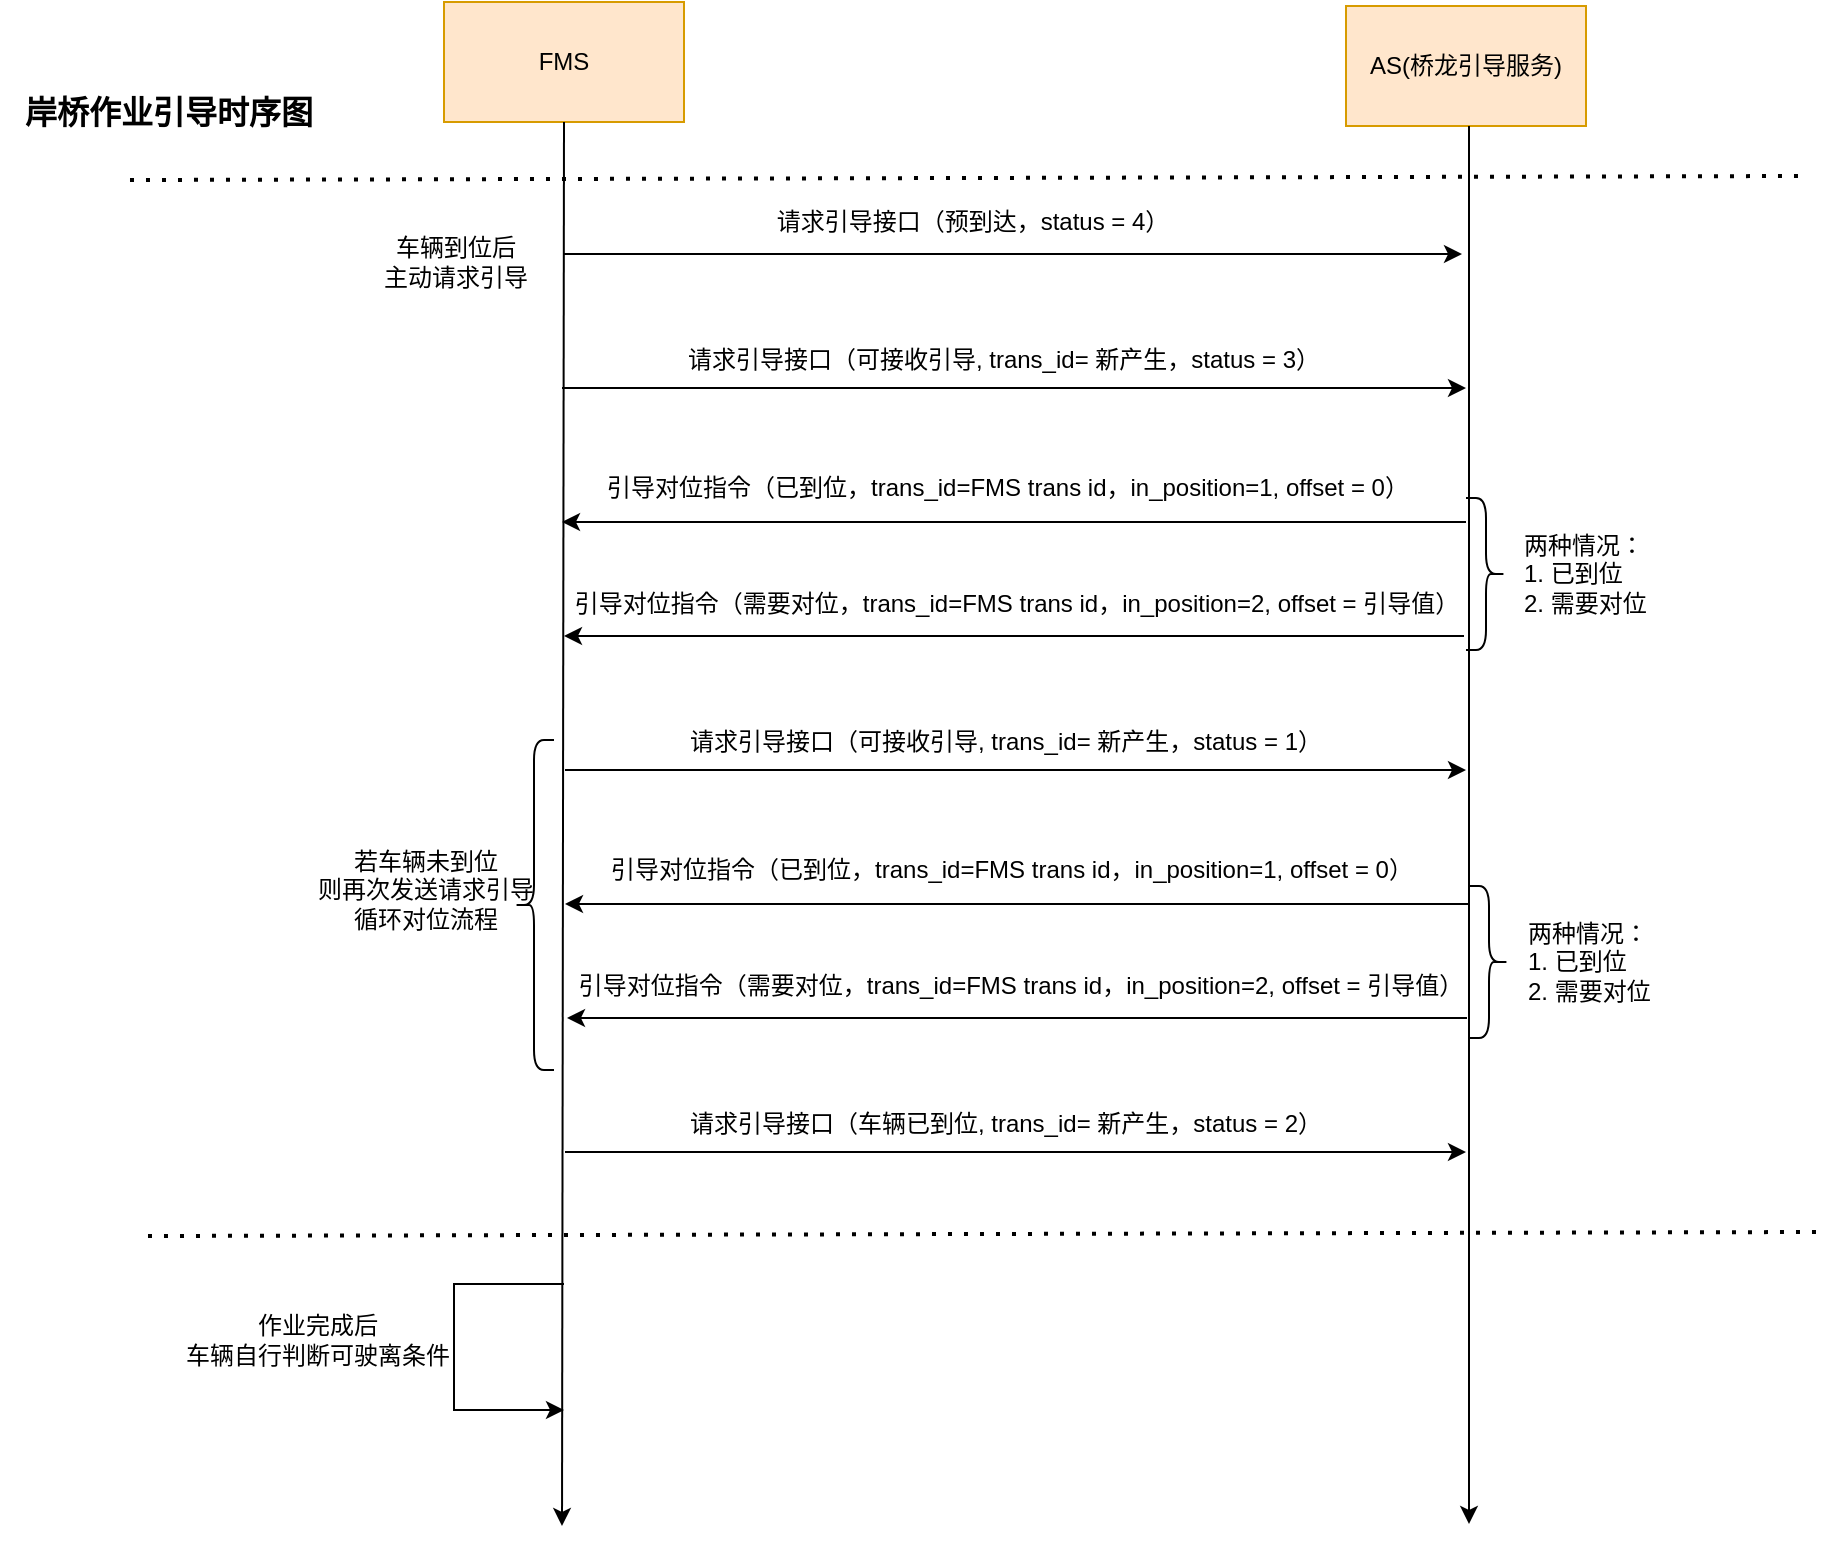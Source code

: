 <mxfile version="21.7.2" type="github">
  <diagram name="Page-1" id="0783ab3e-0a74-02c8-0abd-f7b4e66b4bec">
    <mxGraphModel dx="1834" dy="790" grid="0" gridSize="10" guides="1" tooltips="1" connect="1" arrows="1" fold="1" page="0" pageScale="1" pageWidth="850" pageHeight="1100" background="none" math="0" shadow="0">
      <root>
        <mxCell id="0" />
        <mxCell id="1" parent="0" />
        <mxCell id="2nViGCEAdRGkjLKJpimA-1" value="FMS" style="rounded=0;whiteSpace=wrap;html=1;fillColor=#ffe6cc;strokeColor=#d79b00;" parent="1" vertex="1">
          <mxGeometry x="181" y="74" width="120" height="60" as="geometry" />
        </mxCell>
        <mxCell id="2nViGCEAdRGkjLKJpimA-2" value="AS(桥龙引导服务)" style="rounded=0;whiteSpace=wrap;html=1;fillColor=#ffe6cc;strokeColor=#d79b00;" parent="1" vertex="1">
          <mxGeometry x="632" y="76" width="120" height="60" as="geometry" />
        </mxCell>
        <mxCell id="2nViGCEAdRGkjLKJpimA-4" value="" style="endArrow=classic;html=1;rounded=0;exitX=0.5;exitY=1;exitDx=0;exitDy=0;" parent="1" source="2nViGCEAdRGkjLKJpimA-1" edge="1">
          <mxGeometry width="50" height="50" relative="1" as="geometry">
            <mxPoint x="240" y="154" as="sourcePoint" />
            <mxPoint x="240" y="836" as="targetPoint" />
          </mxGeometry>
        </mxCell>
        <mxCell id="2nViGCEAdRGkjLKJpimA-5" value="" style="endArrow=classic;html=1;rounded=0;" parent="1" edge="1">
          <mxGeometry width="50" height="50" relative="1" as="geometry">
            <mxPoint x="693.5" y="136" as="sourcePoint" />
            <mxPoint x="693.5" y="835" as="targetPoint" />
          </mxGeometry>
        </mxCell>
        <mxCell id="2nViGCEAdRGkjLKJpimA-7" value="" style="endArrow=classic;html=1;rounded=0;" parent="1" edge="1">
          <mxGeometry width="50" height="50" relative="1" as="geometry">
            <mxPoint x="240" y="267" as="sourcePoint" />
            <mxPoint x="692" y="267" as="targetPoint" />
          </mxGeometry>
        </mxCell>
        <mxCell id="2nViGCEAdRGkjLKJpimA-9" value="车辆到位后&lt;br&gt;主动请求引导" style="text;strokeColor=none;align=center;fillColor=none;html=1;verticalAlign=middle;whiteSpace=wrap;rounded=0;" parent="1" vertex="1">
          <mxGeometry x="111.5" y="194" width="150" height="20" as="geometry" />
        </mxCell>
        <mxCell id="2nViGCEAdRGkjLKJpimA-10" value="请求引导接口（可接收引导, trans_id= 新产生，status = 3）" style="text;strokeColor=none;align=center;fillColor=none;html=1;verticalAlign=middle;whiteSpace=wrap;rounded=0;" parent="1" vertex="1">
          <mxGeometry x="294.5" y="243" width="331.5" height="20" as="geometry" />
        </mxCell>
        <mxCell id="2nViGCEAdRGkjLKJpimA-11" value="" style="endArrow=classic;html=1;rounded=0;" parent="1" edge="1">
          <mxGeometry width="50" height="50" relative="1" as="geometry">
            <mxPoint x="241" y="200" as="sourcePoint" />
            <mxPoint x="690" y="200" as="targetPoint" />
          </mxGeometry>
        </mxCell>
        <mxCell id="2nViGCEAdRGkjLKJpimA-12" value="请求引导接口（预到达，status = 4）" style="text;strokeColor=none;align=center;fillColor=none;html=1;verticalAlign=middle;whiteSpace=wrap;rounded=0;" parent="1" vertex="1">
          <mxGeometry x="346" y="174" width="199" height="20" as="geometry" />
        </mxCell>
        <mxCell id="2nViGCEAdRGkjLKJpimA-14" value="" style="endArrow=classic;html=1;rounded=0;" parent="1" edge="1">
          <mxGeometry width="50" height="50" relative="1" as="geometry">
            <mxPoint x="692" y="334" as="sourcePoint" />
            <mxPoint x="240" y="334" as="targetPoint" />
          </mxGeometry>
        </mxCell>
        <mxCell id="2nViGCEAdRGkjLKJpimA-15" value="引导对位指令（已到位，trans_id=FMS trans id，in_position=1, offset = 0）" style="text;strokeColor=none;align=center;fillColor=none;html=1;verticalAlign=middle;whiteSpace=wrap;rounded=0;" parent="1" vertex="1">
          <mxGeometry x="260" y="307" width="406" height="20" as="geometry" />
        </mxCell>
        <mxCell id="2nViGCEAdRGkjLKJpimA-16" value="" style="endArrow=classic;html=1;rounded=0;" parent="1" edge="1">
          <mxGeometry width="50" height="50" relative="1" as="geometry">
            <mxPoint x="691" y="391" as="sourcePoint" />
            <mxPoint x="241" y="391" as="targetPoint" />
          </mxGeometry>
        </mxCell>
        <mxCell id="2nViGCEAdRGkjLKJpimA-17" value="引导对位指令（需要对位，trans_id=FMS trans id，in_position=2, offset = 引导值）" style="text;strokeColor=none;align=center;fillColor=none;html=1;verticalAlign=middle;whiteSpace=wrap;rounded=0;" parent="1" vertex="1">
          <mxGeometry x="243" y="365" width="449" height="20" as="geometry" />
        </mxCell>
        <mxCell id="2nViGCEAdRGkjLKJpimA-18" value="" style="shape=curlyBracket;whiteSpace=wrap;html=1;rounded=1;flipH=1;labelPosition=right;verticalLabelPosition=middle;align=left;verticalAlign=middle;" parent="1" vertex="1">
          <mxGeometry x="692" y="322" width="20" height="76" as="geometry" />
        </mxCell>
        <mxCell id="2nViGCEAdRGkjLKJpimA-19" value="两种情况：&lt;br&gt;1. 已到位&lt;br&gt;2. 需要对位" style="text;strokeColor=none;align=left;fillColor=none;html=1;verticalAlign=middle;whiteSpace=wrap;rounded=0;" parent="1" vertex="1">
          <mxGeometry x="719" y="333.5" width="109" height="53" as="geometry" />
        </mxCell>
        <mxCell id="2nViGCEAdRGkjLKJpimA-20" value="" style="endArrow=classic;html=1;rounded=0;" parent="1" edge="1">
          <mxGeometry width="50" height="50" relative="1" as="geometry">
            <mxPoint x="241.5" y="458" as="sourcePoint" />
            <mxPoint x="692" y="458" as="targetPoint" />
          </mxGeometry>
        </mxCell>
        <mxCell id="2nViGCEAdRGkjLKJpimA-21" value="请求引导接口（可接收引导, trans_id= 新产生，status = 1）" style="text;strokeColor=none;align=center;fillColor=none;html=1;verticalAlign=middle;whiteSpace=wrap;rounded=0;" parent="1" vertex="1">
          <mxGeometry x="296" y="434" width="331.5" height="20" as="geometry" />
        </mxCell>
        <mxCell id="2nViGCEAdRGkjLKJpimA-22" value="" style="endArrow=classic;html=1;rounded=0;" parent="1" edge="1">
          <mxGeometry width="50" height="50" relative="1" as="geometry">
            <mxPoint x="693.5" y="525" as="sourcePoint" />
            <mxPoint x="241.5" y="525" as="targetPoint" />
          </mxGeometry>
        </mxCell>
        <mxCell id="2nViGCEAdRGkjLKJpimA-23" value="引导对位指令（已到位，trans_id=FMS trans id，in_position=1, offset = 0）" style="text;strokeColor=none;align=center;fillColor=none;html=1;verticalAlign=middle;whiteSpace=wrap;rounded=0;" parent="1" vertex="1">
          <mxGeometry x="261.5" y="498" width="406" height="20" as="geometry" />
        </mxCell>
        <mxCell id="2nViGCEAdRGkjLKJpimA-24" value="" style="endArrow=classic;html=1;rounded=0;" parent="1" edge="1">
          <mxGeometry width="50" height="50" relative="1" as="geometry">
            <mxPoint x="692.5" y="582" as="sourcePoint" />
            <mxPoint x="242.5" y="582" as="targetPoint" />
          </mxGeometry>
        </mxCell>
        <mxCell id="2nViGCEAdRGkjLKJpimA-25" value="引导对位指令（需要对位，trans_id=FMS trans id，in_position=2, offset = 引导值）" style="text;strokeColor=none;align=center;fillColor=none;html=1;verticalAlign=middle;whiteSpace=wrap;rounded=0;" parent="1" vertex="1">
          <mxGeometry x="244.5" y="556" width="449" height="20" as="geometry" />
        </mxCell>
        <mxCell id="2nViGCEAdRGkjLKJpimA-26" value="" style="shape=curlyBracket;whiteSpace=wrap;html=1;rounded=1;labelPosition=left;verticalLabelPosition=middle;align=right;verticalAlign=middle;" parent="1" vertex="1">
          <mxGeometry x="216" y="443" width="20" height="165" as="geometry" />
        </mxCell>
        <mxCell id="2nViGCEAdRGkjLKJpimA-27" value="" style="shape=curlyBracket;whiteSpace=wrap;html=1;rounded=1;flipH=1;labelPosition=right;verticalLabelPosition=middle;align=left;verticalAlign=middle;" parent="1" vertex="1">
          <mxGeometry x="693.5" y="516" width="20" height="76" as="geometry" />
        </mxCell>
        <mxCell id="2nViGCEAdRGkjLKJpimA-28" value="两种情况：&lt;br&gt;1. 已到位&lt;br&gt;2. 需要对位" style="text;strokeColor=none;align=left;fillColor=none;html=1;verticalAlign=middle;whiteSpace=wrap;rounded=0;" parent="1" vertex="1">
          <mxGeometry x="720.5" y="527.5" width="109" height="53" as="geometry" />
        </mxCell>
        <mxCell id="2nViGCEAdRGkjLKJpimA-30" value="若车辆未到位&lt;br&gt;则再次发送请求引导&lt;br&gt;循环对位流程" style="text;strokeColor=none;align=center;fillColor=none;html=1;verticalAlign=middle;whiteSpace=wrap;rounded=0;" parent="1" vertex="1">
          <mxGeometry x="97" y="507.5" width="150" height="20" as="geometry" />
        </mxCell>
        <mxCell id="2nViGCEAdRGkjLKJpimA-33" value="" style="endArrow=classic;html=1;rounded=0;" parent="1" edge="1">
          <mxGeometry width="50" height="50" relative="1" as="geometry">
            <mxPoint x="241.5" y="649" as="sourcePoint" />
            <mxPoint x="692" y="649" as="targetPoint" />
          </mxGeometry>
        </mxCell>
        <mxCell id="2nViGCEAdRGkjLKJpimA-34" value="请求引导接口（车辆已到位, trans_id= 新产生，status = 2）" style="text;strokeColor=none;align=center;fillColor=none;html=1;verticalAlign=middle;whiteSpace=wrap;rounded=0;" parent="1" vertex="1">
          <mxGeometry x="296" y="625" width="331.5" height="20" as="geometry" />
        </mxCell>
        <mxCell id="2nViGCEAdRGkjLKJpimA-36" value="" style="endArrow=classic;html=1;rounded=0;" parent="1" edge="1">
          <mxGeometry width="50" height="50" relative="1" as="geometry">
            <mxPoint x="241" y="715" as="sourcePoint" />
            <mxPoint x="241" y="778" as="targetPoint" />
            <Array as="points">
              <mxPoint x="186" y="715" />
              <mxPoint x="186" y="778" />
            </Array>
          </mxGeometry>
        </mxCell>
        <mxCell id="2nViGCEAdRGkjLKJpimA-37" value="作业完成后&lt;br&gt;车辆自行判断可驶离条件" style="text;strokeColor=none;align=center;fillColor=none;html=1;verticalAlign=middle;whiteSpace=wrap;rounded=0;" parent="1" vertex="1">
          <mxGeometry x="43" y="733" width="150" height="20" as="geometry" />
        </mxCell>
        <mxCell id="2nViGCEAdRGkjLKJpimA-38" value="" style="endArrow=none;dashed=1;html=1;dashPattern=1 3;strokeWidth=2;rounded=0;" parent="1" edge="1">
          <mxGeometry width="50" height="50" relative="1" as="geometry">
            <mxPoint x="24" y="163" as="sourcePoint" />
            <mxPoint x="860" y="161" as="targetPoint" />
          </mxGeometry>
        </mxCell>
        <mxCell id="2nViGCEAdRGkjLKJpimA-39" value="" style="endArrow=none;dashed=1;html=1;dashPattern=1 3;strokeWidth=2;rounded=0;" parent="1" edge="1">
          <mxGeometry width="50" height="50" relative="1" as="geometry">
            <mxPoint x="33" y="691" as="sourcePoint" />
            <mxPoint x="869" y="689" as="targetPoint" />
          </mxGeometry>
        </mxCell>
        <mxCell id="e8L-byFZfLK3C2R_92Hk-1" value="&lt;b&gt;&lt;font style=&quot;font-size: 16px;&quot;&gt;岸桥作业引导时序图&lt;/font&gt;&lt;/b&gt;" style="text;strokeColor=none;align=center;fillColor=none;html=1;verticalAlign=middle;whiteSpace=wrap;rounded=0;" vertex="1" parent="1">
          <mxGeometry x="-41" y="119" width="169" height="20" as="geometry" />
        </mxCell>
      </root>
    </mxGraphModel>
  </diagram>
</mxfile>
